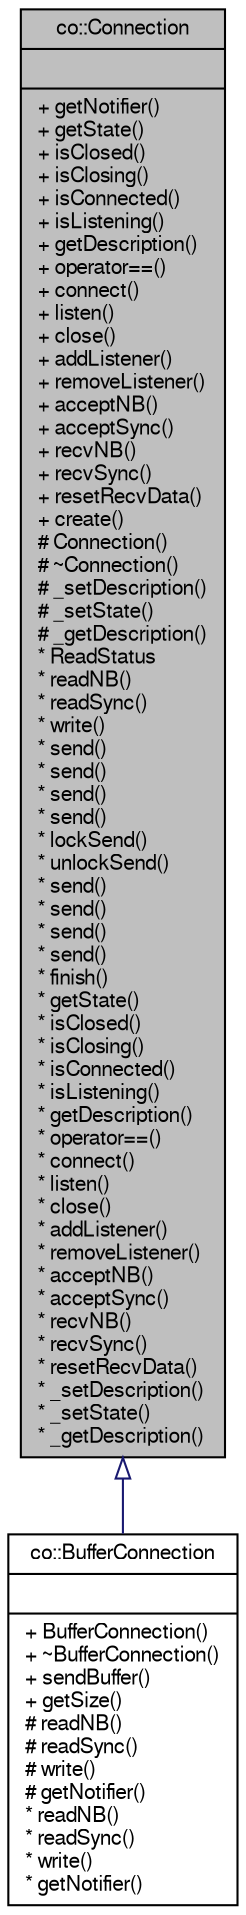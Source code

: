 digraph G
{
  edge [fontname="FreeSans",fontsize="10",labelfontname="FreeSans",labelfontsize="10"];
  node [fontname="FreeSans",fontsize="10",shape=record];
  Node1 [label="{co::Connection\n||+ getNotifier()\l+ getState()\l+ isClosed()\l+ isClosing()\l+ isConnected()\l+ isListening()\l+ getDescription()\l+ operator==()\l+ connect()\l+ listen()\l+ close()\l+ addListener()\l+ removeListener()\l+ acceptNB()\l+ acceptSync()\l+ recvNB()\l+ recvSync()\l+ resetRecvData()\l+ create()\l# Connection()\l# ~Connection()\l# _setDescription()\l# _setState()\l# _getDescription()\l* ReadStatus\l* readNB()\l* readSync()\l* write()\l* send()\l* send()\l* send()\l* send()\l* lockSend()\l* unlockSend()\l* send()\l* send()\l* send()\l* send()\l* finish()\l* getState()\l* isClosed()\l* isClosing()\l* isConnected()\l* isListening()\l* getDescription()\l* operator==()\l* connect()\l* listen()\l* close()\l* addListener()\l* removeListener()\l* acceptNB()\l* acceptSync()\l* recvNB()\l* recvSync()\l* resetRecvData()\l* _setDescription()\l* _setState()\l* _getDescription()\l}",height=0.2,width=0.4,color="black", fillcolor="grey75", style="filled" fontcolor="black"];
  Node1 -> Node2 [dir="back",color="midnightblue",fontsize="10",style="solid",arrowtail="onormal",fontname="FreeSans"];
  Node2 [label="{co::BufferConnection\n||+ BufferConnection()\l+ ~BufferConnection()\l+ sendBuffer()\l+ getSize()\l# readNB()\l# readSync()\l# write()\l# getNotifier()\l* readNB()\l* readSync()\l* write()\l* getNotifier()\l}",height=0.2,width=0.4,color="black", fillcolor="white", style="filled",URL="$classco_1_1BufferConnection.html",tooltip="A proxy connection buffering outgoing data into a memory buffer."];
}
